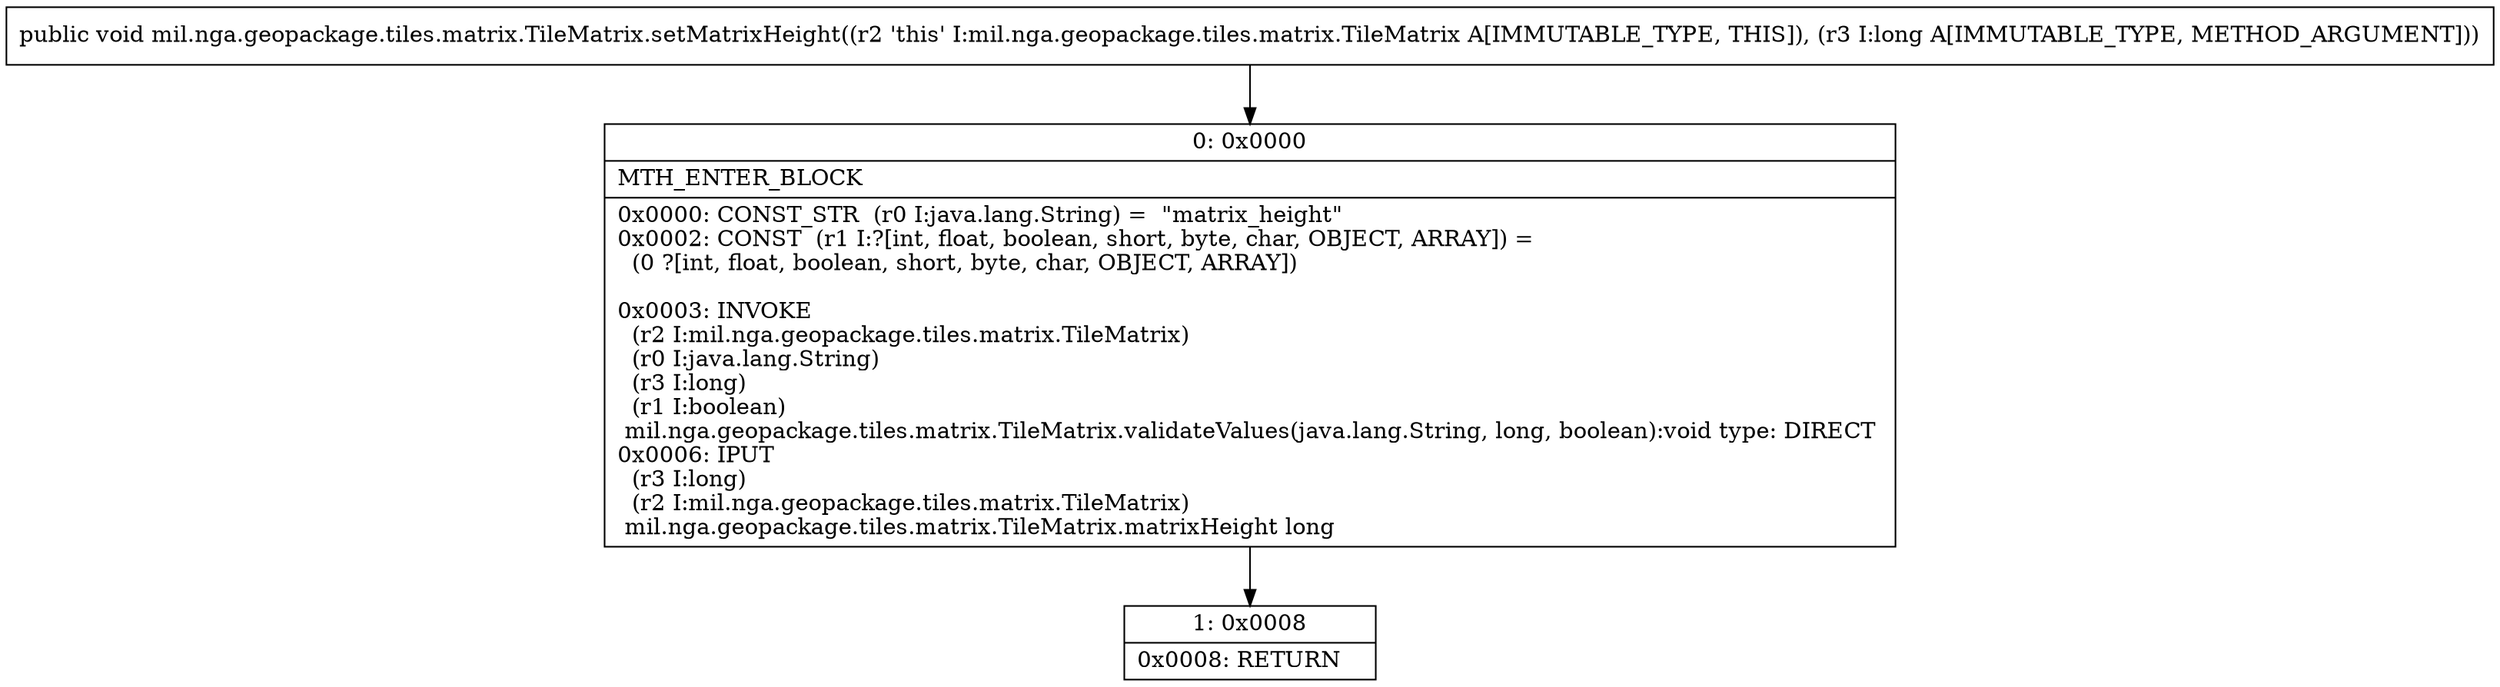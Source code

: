 digraph "CFG formil.nga.geopackage.tiles.matrix.TileMatrix.setMatrixHeight(J)V" {
Node_0 [shape=record,label="{0\:\ 0x0000|MTH_ENTER_BLOCK\l|0x0000: CONST_STR  (r0 I:java.lang.String) =  \"matrix_height\" \l0x0002: CONST  (r1 I:?[int, float, boolean, short, byte, char, OBJECT, ARRAY]) = \l  (0 ?[int, float, boolean, short, byte, char, OBJECT, ARRAY])\l \l0x0003: INVOKE  \l  (r2 I:mil.nga.geopackage.tiles.matrix.TileMatrix)\l  (r0 I:java.lang.String)\l  (r3 I:long)\l  (r1 I:boolean)\l mil.nga.geopackage.tiles.matrix.TileMatrix.validateValues(java.lang.String, long, boolean):void type: DIRECT \l0x0006: IPUT  \l  (r3 I:long)\l  (r2 I:mil.nga.geopackage.tiles.matrix.TileMatrix)\l mil.nga.geopackage.tiles.matrix.TileMatrix.matrixHeight long \l}"];
Node_1 [shape=record,label="{1\:\ 0x0008|0x0008: RETURN   \l}"];
MethodNode[shape=record,label="{public void mil.nga.geopackage.tiles.matrix.TileMatrix.setMatrixHeight((r2 'this' I:mil.nga.geopackage.tiles.matrix.TileMatrix A[IMMUTABLE_TYPE, THIS]), (r3 I:long A[IMMUTABLE_TYPE, METHOD_ARGUMENT])) }"];
MethodNode -> Node_0;
Node_0 -> Node_1;
}

